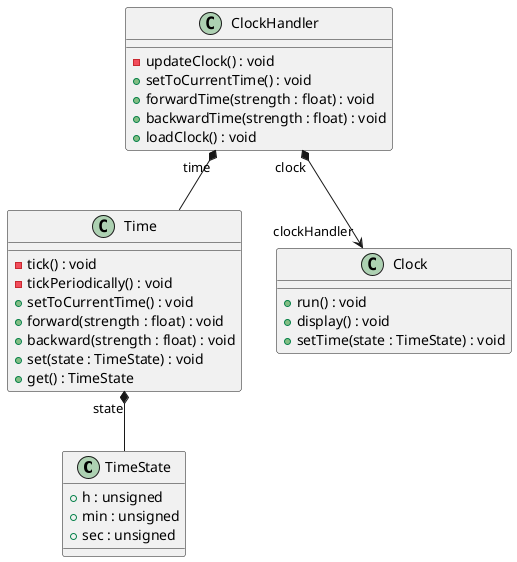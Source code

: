 @startuml modelisation

class TimeState
{
    +h : unsigned
    +min : unsigned
    +sec : unsigned
}

Time "state" *-- TimeState
class Time
{
    ' incrémenter le state
    -tick() : void
    ' incrémenter le state à une certaine fréquence
    -tickPeriodically() : void
    ' mettre à l'heure selon une source extérieure
    +setToCurrentTime() : void
    ' faire avancer le temps d'un certain cran
    +forward(strength : float) : void
    ' faire reculer le temps d'un certain cran
    +backward(strength : float) : void
    +set(state : TimeState) : void
    +get() : TimeState
}

class Clock
{
    +run() : void
    +display() : void
    +setTime(state : TimeState) : void
}

ClockHandler "time" *-- Time
ClockHandler "clock" *--> "clockHandler" Clock
class ClockHandler
{
    -updateClock() : void
    +setToCurrentTime() : void
    +forwardTime(strength : float) : void
    +backwardTime(strength : float) : void
    ' Proposes de load un fichier .clock (sérialisé)
    ' Vérifie que la clock soit compatible avec le format de temps
    ' Sinon avertir que le format de temps va changer (donc reset)
    +loadClock() : void
}

@enduml